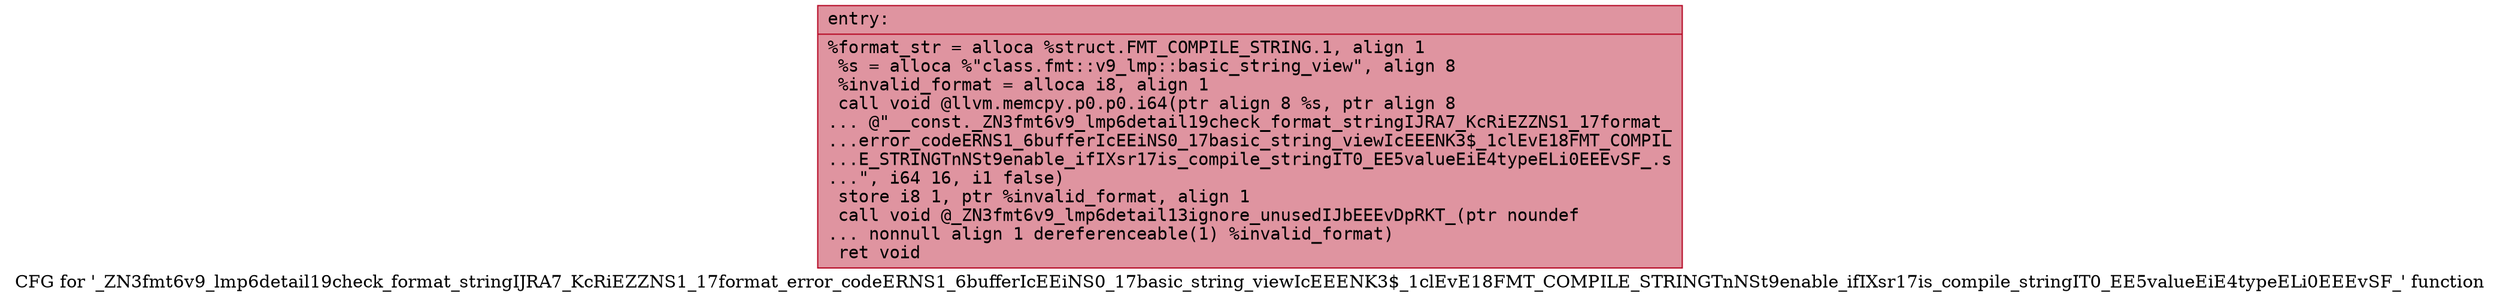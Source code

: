 digraph "CFG for '_ZN3fmt6v9_lmp6detail19check_format_stringIJRA7_KcRiEZZNS1_17format_error_codeERNS1_6bufferIcEEiNS0_17basic_string_viewIcEEENK3$_1clEvE18FMT_COMPILE_STRINGTnNSt9enable_ifIXsr17is_compile_stringIT0_EE5valueEiE4typeELi0EEEvSF_' function" {
	label="CFG for '_ZN3fmt6v9_lmp6detail19check_format_stringIJRA7_KcRiEZZNS1_17format_error_codeERNS1_6bufferIcEEiNS0_17basic_string_viewIcEEENK3$_1clEvE18FMT_COMPILE_STRINGTnNSt9enable_ifIXsr17is_compile_stringIT0_EE5valueEiE4typeELi0EEEvSF_' function";

	Node0x55fec371b260 [shape=record,color="#b70d28ff", style=filled, fillcolor="#b70d2870" fontname="Courier",label="{entry:\l|  %format_str = alloca %struct.FMT_COMPILE_STRING.1, align 1\l  %s = alloca %\"class.fmt::v9_lmp::basic_string_view\", align 8\l  %invalid_format = alloca i8, align 1\l  call void @llvm.memcpy.p0.p0.i64(ptr align 8 %s, ptr align 8\l... @\"__const._ZN3fmt6v9_lmp6detail19check_format_stringIJRA7_KcRiEZZNS1_17format_\l...error_codeERNS1_6bufferIcEEiNS0_17basic_string_viewIcEEENK3$_1clEvE18FMT_COMPIL\l...E_STRINGTnNSt9enable_ifIXsr17is_compile_stringIT0_EE5valueEiE4typeELi0EEEvSF_.s\l...\", i64 16, i1 false)\l  store i8 1, ptr %invalid_format, align 1\l  call void @_ZN3fmt6v9_lmp6detail13ignore_unusedIJbEEEvDpRKT_(ptr noundef\l... nonnull align 1 dereferenceable(1) %invalid_format)\l  ret void\l}"];
}
